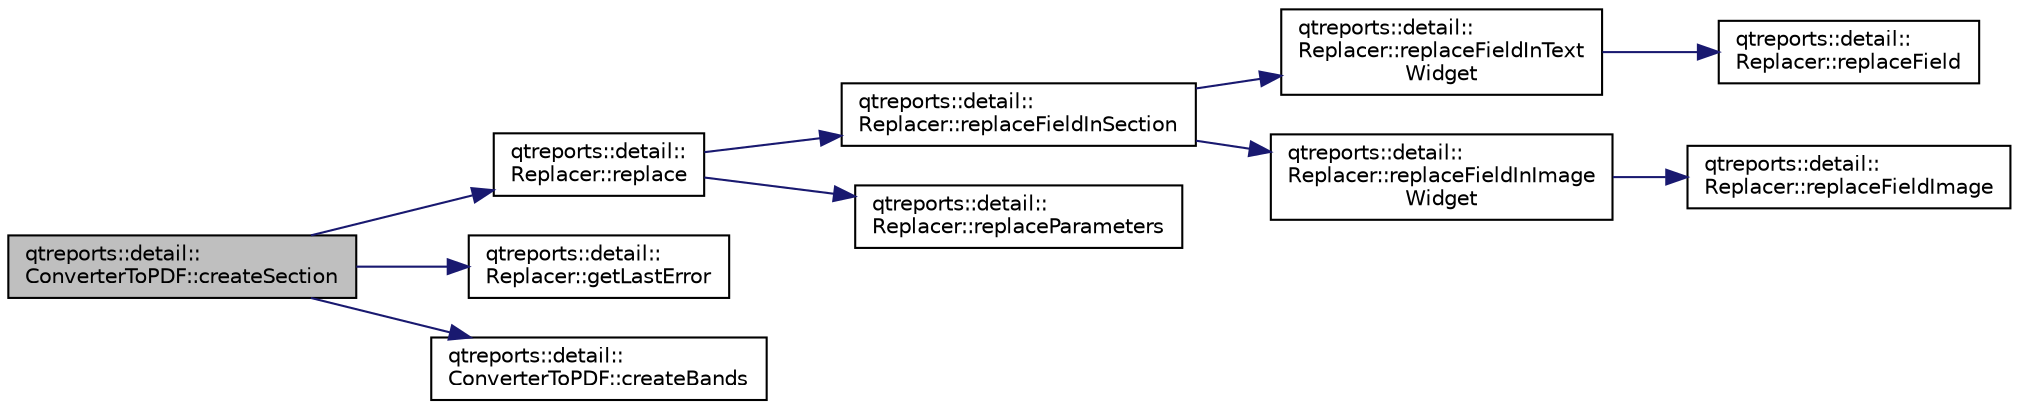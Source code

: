 digraph "qtreports::detail::ConverterToPDF::createSection"
{
 // INTERACTIVE_SVG=YES
  bgcolor="transparent";
  edge [fontname="Helvetica",fontsize="10",labelfontname="Helvetica",labelfontsize="10"];
  node [fontname="Helvetica",fontsize="10",shape=record];
  rankdir="LR";
  Node1 [label="qtreports::detail::\lConverterToPDF::createSection",height=0.2,width=0.4,color="black", fillcolor="grey75", style="filled", fontcolor="black"];
  Node1 -> Node2 [color="midnightblue",fontsize="10",style="solid",fontname="Helvetica"];
  Node2 [label="qtreports::detail::\lReplacer::replace",height=0.2,width=0.4,color="black",URL="$classqtreports_1_1detail_1_1_replacer.html#af7ccb83be264f7c72b7485cf38455450",tooltip="Заменяет текст всех виджетов секции текстом с подставленными значениями. "];
  Node2 -> Node3 [color="midnightblue",fontsize="10",style="solid",fontname="Helvetica"];
  Node3 [label="qtreports::detail::\lReplacer::replaceFieldInSection",height=0.2,width=0.4,color="black",URL="$classqtreports_1_1detail_1_1_replacer.html#a58cf857aa78eb3e273f6543769af425b",tooltip="Заменяет текст всех виджетов секции текстом с подставленными значениями полей из источника данных..."];
  Node3 -> Node4 [color="midnightblue",fontsize="10",style="solid",fontname="Helvetica"];
  Node4 [label="qtreports::detail::\lReplacer::replaceFieldInText\lWidget",height=0.2,width=0.4,color="black",URL="$classqtreports_1_1detail_1_1_replacer.html#a2be57bd514335f9b9f2a520247562ce1",tooltip="Заменяет текст виджета текстом с подставленными значениями полей из источника данных. "];
  Node4 -> Node5 [color="midnightblue",fontsize="10",style="solid",fontname="Helvetica"];
  Node5 [label="qtreports::detail::\lReplacer::replaceField",height=0.2,width=0.4,color="black",URL="$classqtreports_1_1detail_1_1_replacer.html#a4642b07160798f2ee4de276e1d0c1ecd",tooltip="Возвращает текст с подставленными значениями полей из источника данных. "];
  Node3 -> Node6 [color="midnightblue",fontsize="10",style="solid",fontname="Helvetica"];
  Node6 [label="qtreports::detail::\lReplacer::replaceFieldInImage\lWidget",height=0.2,width=0.4,color="black",URL="$classqtreports_1_1detail_1_1_replacer.html#a4aeb7794f90c0be34a30ab60a6df1920",tooltip="На основе текста виджета вставляет в него изображение из источника данных. "];
  Node6 -> Node7 [color="midnightblue",fontsize="10",style="solid",fontname="Helvetica"];
  Node7 [label="qtreports::detail::\lReplacer::replaceFieldImage",height=0.2,width=0.4,color="black",URL="$classqtreports_1_1detail_1_1_replacer.html#ae1ac521aeaf5fdd694e79e2ae52d4704",tooltip="Возвращает изображение на основе первого найденного выражения. "];
  Node2 -> Node8 [color="midnightblue",fontsize="10",style="solid",fontname="Helvetica"];
  Node8 [label="qtreports::detail::\lReplacer::replaceParameters",height=0.2,width=0.4,color="black",URL="$classqtreports_1_1detail_1_1_replacer.html#abb903f1c1172efa7e26b040a5695cc86",tooltip="Возвращает текст с подставленными значениями параметров. "];
  Node1 -> Node9 [color="midnightblue",fontsize="10",style="solid",fontname="Helvetica"];
  Node9 [label="qtreports::detail::\lReplacer::getLastError",height=0.2,width=0.4,color="black",URL="$classqtreports_1_1detail_1_1_replacer.html#a677f7802e444f2de3af4cb43b6cedf30",tooltip="Возвращает описание последней произошедшей ошибки. "];
  Node1 -> Node10 [color="midnightblue",fontsize="10",style="solid",fontname="Helvetica"];
  Node10 [label="qtreports::detail::\lConverterToPDF::createBands",height=0.2,width=0.4,color="black",URL="$classqtreports_1_1detail_1_1_converter_to_p_d_f.html#aba1de1bf9abc3ea9b7b5c2b8317f5a0f",tooltip="Создает band. "];
}
